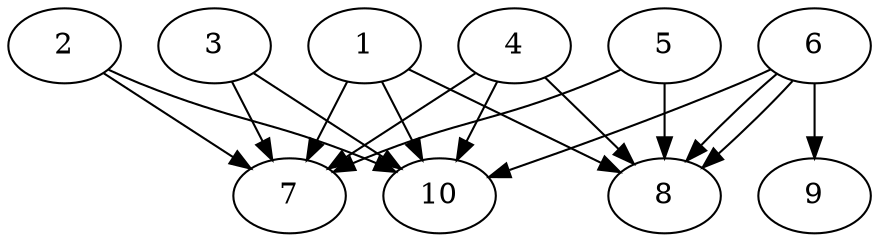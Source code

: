 // DAG automatically generated by daggen at Thu Oct  3 13:58:04 2019
// ./daggen --dot -n 10 --ccr 0.3 --fat 0.7 --regular 0.7 --density 0.9 --mindata 5242880 --maxdata 52428800 
digraph G {
  1 [size="44561067", alpha="0.07", expect_size="13368320"] 
  1 -> 7 [size ="13368320"]
  1 -> 8 [size ="13368320"]
  1 -> 10 [size ="13368320"]
  2 [size="113445547", alpha="0.19", expect_size="34033664"] 
  2 -> 7 [size ="34033664"]
  2 -> 10 [size ="34033664"]
  3 [size="156709547", alpha="0.14", expect_size="47012864"] 
  3 -> 7 [size ="47012864"]
  3 -> 10 [size ="47012864"]
  4 [size="88780800", alpha="0.14", expect_size="26634240"] 
  4 -> 7 [size ="26634240"]
  4 -> 8 [size ="26634240"]
  4 -> 10 [size ="26634240"]
  5 [size="20398080", alpha="0.05", expect_size="6119424"] 
  5 -> 7 [size ="6119424"]
  5 -> 8 [size ="6119424"]
  6 [size="96003413", alpha="0.01", expect_size="28801024"] 
  6 -> 8 [size ="28801024"]
  6 -> 8 [size ="28801024"]
  6 -> 9 [size ="28801024"]
  6 -> 10 [size ="28801024"]
  7 [size="67662507", alpha="0.04", expect_size="20298752"] 
  8 [size="76847787", alpha="0.12", expect_size="23054336"] 
  9 [size="173056000", alpha="0.06", expect_size="51916800"] 
  10 [size="49315840", alpha="0.03", expect_size="14794752"] 
}
